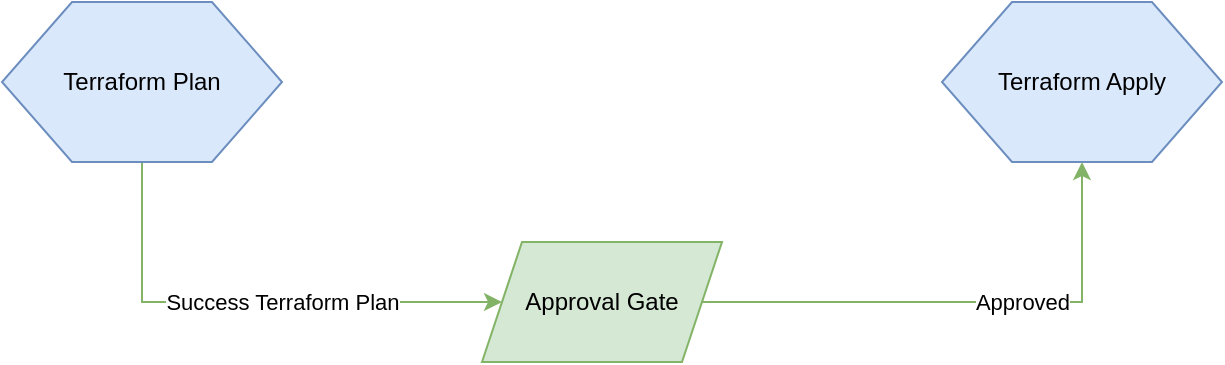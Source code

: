 <mxfile version="13.8.8" type="device"><diagram id="yQKhN8yM20dabUw7r6vV" name="Approval Gate"><mxGraphModel dx="595" dy="705" grid="1" gridSize="10" guides="1" tooltips="1" connect="1" arrows="1" fold="1" page="1" pageScale="1" pageWidth="827" pageHeight="1169" math="0" shadow="0"><root><mxCell id="stUwvu0penmfvPp5nrFB-0"/><mxCell id="stUwvu0penmfvPp5nrFB-1" parent="stUwvu0penmfvPp5nrFB-0"/><mxCell id="GDeNFegcZ1z9v2n9ClX6-1" style="edgeStyle=orthogonalEdgeStyle;rounded=0;orthogonalLoop=1;jettySize=auto;html=1;entryX=0;entryY=0.5;entryDx=0;entryDy=0;fillColor=#d5e8d4;strokeColor=#82b366;" edge="1" parent="stUwvu0penmfvPp5nrFB-1" source="OaHZMkec64yY287LWF_0-0" target="GDeNFegcZ1z9v2n9ClX6-0"><mxGeometry relative="1" as="geometry"><Array as="points"><mxPoint x="1000" y="240"/></Array></mxGeometry></mxCell><mxCell id="GDeNFegcZ1z9v2n9ClX6-2" value="Success Terraform Plan" style="edgeLabel;html=1;align=center;verticalAlign=middle;resizable=0;points=[];" vertex="1" connectable="0" parent="GDeNFegcZ1z9v2n9ClX6-1"><mxGeometry x="0.704" y="1" relative="1" as="geometry"><mxPoint x="-73" y="1" as="offset"/></mxGeometry></mxCell><mxCell id="OaHZMkec64yY287LWF_0-0" value="Terraform Plan&lt;br&gt;" style="shape=hexagon;perimeter=hexagonPerimeter2;whiteSpace=wrap;html=1;fillColor=#dae8fc;strokeColor=#6c8ebf;" vertex="1" parent="stUwvu0penmfvPp5nrFB-1"><mxGeometry x="930" y="90" width="140" height="80" as="geometry"/></mxCell><mxCell id="OaHZMkec64yY287LWF_0-1" value="Terraform Apply" style="shape=hexagon;perimeter=hexagonPerimeter2;whiteSpace=wrap;html=1;fillColor=#dae8fc;strokeColor=#6c8ebf;" vertex="1" parent="stUwvu0penmfvPp5nrFB-1"><mxGeometry x="1400" y="90" width="140" height="80" as="geometry"/></mxCell><mxCell id="GDeNFegcZ1z9v2n9ClX6-3" style="edgeStyle=orthogonalEdgeStyle;rounded=0;orthogonalLoop=1;jettySize=auto;html=1;entryX=0.5;entryY=1;entryDx=0;entryDy=0;fillColor=#d5e8d4;strokeColor=#82b366;" edge="1" parent="stUwvu0penmfvPp5nrFB-1" source="GDeNFegcZ1z9v2n9ClX6-0" target="OaHZMkec64yY287LWF_0-1"><mxGeometry relative="1" as="geometry"/></mxCell><mxCell id="GDeNFegcZ1z9v2n9ClX6-4" value="Approved" style="edgeLabel;html=1;align=center;verticalAlign=middle;resizable=0;points=[];" vertex="1" connectable="0" parent="GDeNFegcZ1z9v2n9ClX6-3"><mxGeometry x="0.369" y="2" relative="1" as="geometry"><mxPoint x="-18" y="2" as="offset"/></mxGeometry></mxCell><mxCell id="GDeNFegcZ1z9v2n9ClX6-0" value="Approval Gate" style="shape=parallelogram;perimeter=parallelogramPerimeter;whiteSpace=wrap;html=1;fixedSize=1;fillColor=#d5e8d4;strokeColor=#82b366;" vertex="1" parent="stUwvu0penmfvPp5nrFB-1"><mxGeometry x="1170" y="210" width="120" height="60" as="geometry"/></mxCell></root></mxGraphModel></diagram></mxfile>
